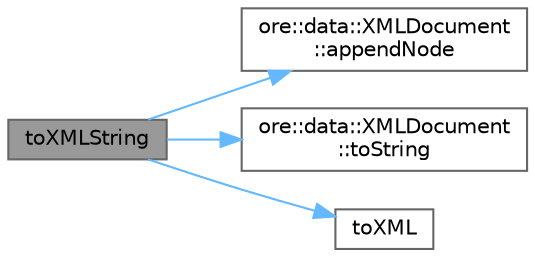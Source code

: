 digraph "toXMLString"
{
 // INTERACTIVE_SVG=YES
 // LATEX_PDF_SIZE
  bgcolor="transparent";
  edge [fontname=Helvetica,fontsize=10,labelfontname=Helvetica,labelfontsize=10];
  node [fontname=Helvetica,fontsize=10,shape=box,height=0.2,width=0.4];
  rankdir="LR";
  Node1 [label="toXMLString",height=0.2,width=0.4,color="gray40", fillcolor="grey60", style="filled", fontcolor="black",tooltip="Parse from XML string."];
  Node1 -> Node2 [color="steelblue1",style="solid"];
  Node2 [label="ore::data::XMLDocument\l::appendNode",height=0.2,width=0.4,color="grey40", fillcolor="white", style="filled",URL="$classore_1_1data_1_1_x_m_l_document.html#a079b7b275c5d8cd0b3aef9dd8c29b5ae",tooltip=" "];
  Node1 -> Node3 [color="steelblue1",style="solid"];
  Node3 [label="ore::data::XMLDocument\l::toString",height=0.2,width=0.4,color="grey40", fillcolor="white", style="filled",URL="$classore_1_1data_1_1_x_m_l_document.html#a2a35b0d68ef09ad99a22fa8563e1797f",tooltip="return the XML Document as a string."];
  Node1 -> Node4 [color="steelblue1",style="solid"];
  Node4 [label="toXML",height=0.2,width=0.4,color="grey40", fillcolor="white", style="filled",URL="$classore_1_1data_1_1_x_m_l_serializable.html#af6192d57cfa5228b24eb460b70f23a66",tooltip=" "];
}
